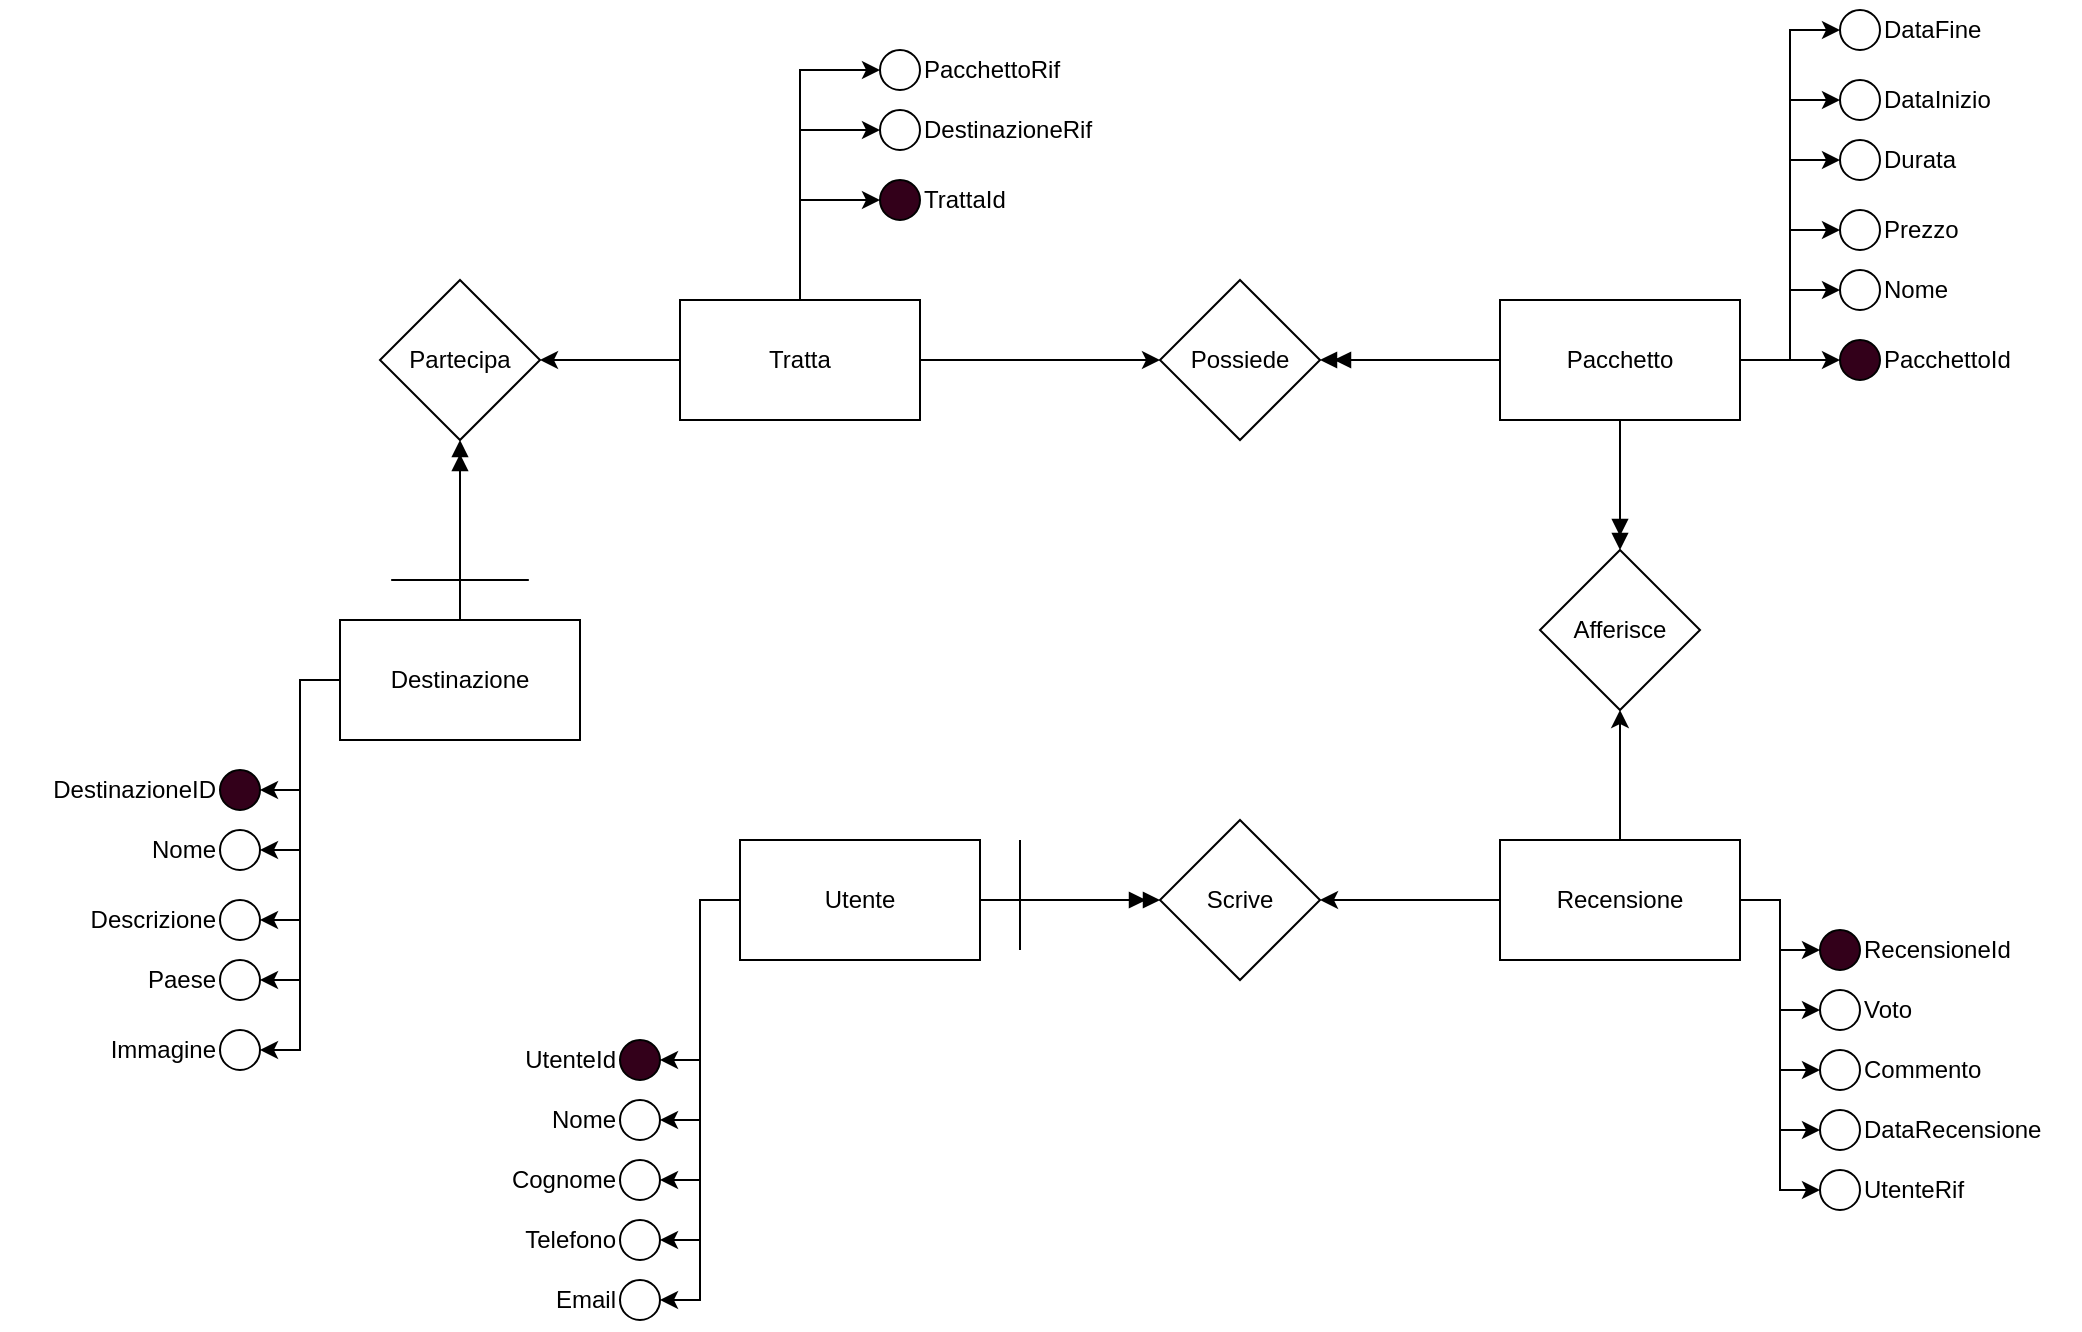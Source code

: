 <mxfile version="24.7.17">
  <diagram name="Pagina-1" id="W57yE1xNYbV4NP7Z9pat">
    <mxGraphModel dx="2062" dy="740" grid="1" gridSize="10" guides="1" tooltips="1" connect="1" arrows="1" fold="1" page="1" pageScale="1" pageWidth="827" pageHeight="1169" math="0" shadow="0">
      <root>
        <mxCell id="0" />
        <mxCell id="1" parent="0" />
        <mxCell id="5Bfb4csiLc-3cJVqdi44-19" style="edgeStyle=orthogonalEdgeStyle;rounded=0;orthogonalLoop=1;jettySize=auto;html=1;entryX=0.5;entryY=1;entryDx=0;entryDy=0;endArrow=doubleBlock;endFill=1;" edge="1" parent="1" source="5Bfb4csiLc-3cJVqdi44-1" target="5Bfb4csiLc-3cJVqdi44-16">
          <mxGeometry relative="1" as="geometry" />
        </mxCell>
        <mxCell id="5Bfb4csiLc-3cJVqdi44-24" style="edgeStyle=orthogonalEdgeStyle;rounded=0;orthogonalLoop=1;jettySize=auto;html=1;entryX=1;entryY=0.5;entryDx=0;entryDy=0;" edge="1" parent="1" source="5Bfb4csiLc-3cJVqdi44-1" target="5Bfb4csiLc-3cJVqdi44-20">
          <mxGeometry relative="1" as="geometry" />
        </mxCell>
        <mxCell id="5Bfb4csiLc-3cJVqdi44-25" style="edgeStyle=orthogonalEdgeStyle;rounded=0;orthogonalLoop=1;jettySize=auto;html=1;entryX=1;entryY=0.5;entryDx=0;entryDy=0;" edge="1" parent="1" source="5Bfb4csiLc-3cJVqdi44-1" target="5Bfb4csiLc-3cJVqdi44-23">
          <mxGeometry relative="1" as="geometry" />
        </mxCell>
        <mxCell id="5Bfb4csiLc-3cJVqdi44-31" style="edgeStyle=orthogonalEdgeStyle;rounded=0;orthogonalLoop=1;jettySize=auto;html=1;entryX=1;entryY=0.5;entryDx=0;entryDy=0;" edge="1" parent="1" source="5Bfb4csiLc-3cJVqdi44-1" target="5Bfb4csiLc-3cJVqdi44-28">
          <mxGeometry relative="1" as="geometry" />
        </mxCell>
        <mxCell id="5Bfb4csiLc-3cJVqdi44-32" style="edgeStyle=orthogonalEdgeStyle;rounded=0;orthogonalLoop=1;jettySize=auto;html=1;entryX=1;entryY=0.5;entryDx=0;entryDy=0;" edge="1" parent="1" source="5Bfb4csiLc-3cJVqdi44-1" target="5Bfb4csiLc-3cJVqdi44-30">
          <mxGeometry relative="1" as="geometry" />
        </mxCell>
        <mxCell id="5Bfb4csiLc-3cJVqdi44-35" style="edgeStyle=orthogonalEdgeStyle;rounded=0;orthogonalLoop=1;jettySize=auto;html=1;entryX=1;entryY=0.5;entryDx=0;entryDy=0;" edge="1" parent="1" source="5Bfb4csiLc-3cJVqdi44-1" target="5Bfb4csiLc-3cJVqdi44-33">
          <mxGeometry relative="1" as="geometry" />
        </mxCell>
        <mxCell id="5Bfb4csiLc-3cJVqdi44-1" value="Destinazione" style="rounded=0;whiteSpace=wrap;html=1;" vertex="1" parent="1">
          <mxGeometry x="-20" y="390" width="120" height="60" as="geometry" />
        </mxCell>
        <mxCell id="5Bfb4csiLc-3cJVqdi44-2" value="Possiede" style="rhombus;whiteSpace=wrap;html=1;" vertex="1" parent="1">
          <mxGeometry x="390" y="220" width="80" height="80" as="geometry" />
        </mxCell>
        <mxCell id="5Bfb4csiLc-3cJVqdi44-6" style="edgeStyle=orthogonalEdgeStyle;rounded=0;orthogonalLoop=1;jettySize=auto;html=1;entryX=1;entryY=0.5;entryDx=0;entryDy=0;endArrow=doubleBlock;endFill=1;" edge="1" parent="1" source="5Bfb4csiLc-3cJVqdi44-4" target="5Bfb4csiLc-3cJVqdi44-2">
          <mxGeometry relative="1" as="geometry" />
        </mxCell>
        <mxCell id="5Bfb4csiLc-3cJVqdi44-9" style="edgeStyle=orthogonalEdgeStyle;rounded=0;orthogonalLoop=1;jettySize=auto;html=1;entryX=0.5;entryY=0;entryDx=0;entryDy=0;endArrow=doubleBlock;endFill=1;" edge="1" parent="1" source="5Bfb4csiLc-3cJVqdi44-4" target="5Bfb4csiLc-3cJVqdi44-8">
          <mxGeometry relative="1" as="geometry" />
        </mxCell>
        <mxCell id="5Bfb4csiLc-3cJVqdi44-38" style="edgeStyle=orthogonalEdgeStyle;rounded=0;orthogonalLoop=1;jettySize=auto;html=1;entryX=0;entryY=0.5;entryDx=0;entryDy=0;" edge="1" parent="1" source="5Bfb4csiLc-3cJVqdi44-4" target="5Bfb4csiLc-3cJVqdi44-37">
          <mxGeometry relative="1" as="geometry" />
        </mxCell>
        <mxCell id="5Bfb4csiLc-3cJVqdi44-48" style="edgeStyle=orthogonalEdgeStyle;rounded=0;orthogonalLoop=1;jettySize=auto;html=1;entryX=0;entryY=0.5;entryDx=0;entryDy=0;" edge="1" parent="1" source="5Bfb4csiLc-3cJVqdi44-4" target="5Bfb4csiLc-3cJVqdi44-42">
          <mxGeometry relative="1" as="geometry" />
        </mxCell>
        <mxCell id="5Bfb4csiLc-3cJVqdi44-49" style="edgeStyle=orthogonalEdgeStyle;rounded=0;orthogonalLoop=1;jettySize=auto;html=1;entryX=0;entryY=0.5;entryDx=0;entryDy=0;" edge="1" parent="1" source="5Bfb4csiLc-3cJVqdi44-4" target="5Bfb4csiLc-3cJVqdi44-44">
          <mxGeometry relative="1" as="geometry" />
        </mxCell>
        <mxCell id="5Bfb4csiLc-3cJVqdi44-50" style="edgeStyle=orthogonalEdgeStyle;rounded=0;orthogonalLoop=1;jettySize=auto;html=1;entryX=0;entryY=0.5;entryDx=0;entryDy=0;" edge="1" parent="1" source="5Bfb4csiLc-3cJVqdi44-4" target="5Bfb4csiLc-3cJVqdi44-46">
          <mxGeometry relative="1" as="geometry" />
        </mxCell>
        <mxCell id="5Bfb4csiLc-3cJVqdi44-56" style="edgeStyle=orthogonalEdgeStyle;rounded=0;orthogonalLoop=1;jettySize=auto;html=1;entryX=0;entryY=0.5;entryDx=0;entryDy=0;" edge="1" parent="1" source="5Bfb4csiLc-3cJVqdi44-4" target="5Bfb4csiLc-3cJVqdi44-52">
          <mxGeometry relative="1" as="geometry" />
        </mxCell>
        <mxCell id="5Bfb4csiLc-3cJVqdi44-57" style="edgeStyle=orthogonalEdgeStyle;rounded=0;orthogonalLoop=1;jettySize=auto;html=1;entryX=0;entryY=0.5;entryDx=0;entryDy=0;" edge="1" parent="1" source="5Bfb4csiLc-3cJVqdi44-4" target="5Bfb4csiLc-3cJVqdi44-54">
          <mxGeometry relative="1" as="geometry" />
        </mxCell>
        <mxCell id="5Bfb4csiLc-3cJVqdi44-4" value="Pacchetto" style="rounded=0;whiteSpace=wrap;html=1;" vertex="1" parent="1">
          <mxGeometry x="560" y="230" width="120" height="60" as="geometry" />
        </mxCell>
        <mxCell id="5Bfb4csiLc-3cJVqdi44-10" style="edgeStyle=orthogonalEdgeStyle;rounded=0;orthogonalLoop=1;jettySize=auto;html=1;entryX=0.5;entryY=1;entryDx=0;entryDy=0;" edge="1" parent="1" source="5Bfb4csiLc-3cJVqdi44-7" target="5Bfb4csiLc-3cJVqdi44-8">
          <mxGeometry relative="1" as="geometry" />
        </mxCell>
        <mxCell id="5Bfb4csiLc-3cJVqdi44-13" style="edgeStyle=orthogonalEdgeStyle;rounded=0;orthogonalLoop=1;jettySize=auto;html=1;entryX=1;entryY=0.5;entryDx=0;entryDy=0;" edge="1" parent="1" source="5Bfb4csiLc-3cJVqdi44-7" target="5Bfb4csiLc-3cJVqdi44-12">
          <mxGeometry relative="1" as="geometry" />
        </mxCell>
        <mxCell id="5Bfb4csiLc-3cJVqdi44-64" style="edgeStyle=orthogonalEdgeStyle;rounded=0;orthogonalLoop=1;jettySize=auto;html=1;entryX=0;entryY=0.5;entryDx=0;entryDy=0;" edge="1" parent="1" source="5Bfb4csiLc-3cJVqdi44-7" target="5Bfb4csiLc-3cJVqdi44-61">
          <mxGeometry relative="1" as="geometry" />
        </mxCell>
        <mxCell id="5Bfb4csiLc-3cJVqdi44-67" style="edgeStyle=orthogonalEdgeStyle;rounded=0;orthogonalLoop=1;jettySize=auto;html=1;entryX=0;entryY=0.5;entryDx=0;entryDy=0;" edge="1" parent="1" source="5Bfb4csiLc-3cJVqdi44-7" target="5Bfb4csiLc-3cJVqdi44-65">
          <mxGeometry relative="1" as="geometry" />
        </mxCell>
        <mxCell id="5Bfb4csiLc-3cJVqdi44-74" style="edgeStyle=orthogonalEdgeStyle;rounded=0;orthogonalLoop=1;jettySize=auto;html=1;entryX=0;entryY=0.5;entryDx=0;entryDy=0;" edge="1" parent="1" source="5Bfb4csiLc-3cJVqdi44-7" target="5Bfb4csiLc-3cJVqdi44-70">
          <mxGeometry relative="1" as="geometry" />
        </mxCell>
        <mxCell id="5Bfb4csiLc-3cJVqdi44-75" style="edgeStyle=orthogonalEdgeStyle;rounded=0;orthogonalLoop=1;jettySize=auto;html=1;entryX=0;entryY=0.5;entryDx=0;entryDy=0;" edge="1" parent="1" source="5Bfb4csiLc-3cJVqdi44-7" target="5Bfb4csiLc-3cJVqdi44-72">
          <mxGeometry relative="1" as="geometry" />
        </mxCell>
        <mxCell id="5Bfb4csiLc-3cJVqdi44-76" style="edgeStyle=orthogonalEdgeStyle;rounded=0;orthogonalLoop=1;jettySize=auto;html=1;entryX=0;entryY=0.5;entryDx=0;entryDy=0;" edge="1" parent="1" source="5Bfb4csiLc-3cJVqdi44-7" target="5Bfb4csiLc-3cJVqdi44-68">
          <mxGeometry relative="1" as="geometry" />
        </mxCell>
        <mxCell id="5Bfb4csiLc-3cJVqdi44-7" value="Recensione" style="rounded=0;whiteSpace=wrap;html=1;" vertex="1" parent="1">
          <mxGeometry x="560" y="500" width="120" height="60" as="geometry" />
        </mxCell>
        <mxCell id="5Bfb4csiLc-3cJVqdi44-8" value="Afferisce" style="rhombus;whiteSpace=wrap;html=1;" vertex="1" parent="1">
          <mxGeometry x="580" y="355" width="80" height="80" as="geometry" />
        </mxCell>
        <mxCell id="5Bfb4csiLc-3cJVqdi44-14" style="edgeStyle=orthogonalEdgeStyle;rounded=0;orthogonalLoop=1;jettySize=auto;html=1;endArrow=doubleBlock;endFill=1;" edge="1" parent="1" source="5Bfb4csiLc-3cJVqdi44-11" target="5Bfb4csiLc-3cJVqdi44-12">
          <mxGeometry relative="1" as="geometry" />
        </mxCell>
        <mxCell id="5Bfb4csiLc-3cJVqdi44-87" style="edgeStyle=orthogonalEdgeStyle;rounded=0;orthogonalLoop=1;jettySize=auto;html=1;entryX=1;entryY=0.5;entryDx=0;entryDy=0;" edge="1" parent="1" source="5Bfb4csiLc-3cJVqdi44-11" target="5Bfb4csiLc-3cJVqdi44-77">
          <mxGeometry relative="1" as="geometry" />
        </mxCell>
        <mxCell id="5Bfb4csiLc-3cJVqdi44-88" style="edgeStyle=orthogonalEdgeStyle;rounded=0;orthogonalLoop=1;jettySize=auto;html=1;entryX=1;entryY=0.5;entryDx=0;entryDy=0;" edge="1" parent="1" source="5Bfb4csiLc-3cJVqdi44-11" target="5Bfb4csiLc-3cJVqdi44-79">
          <mxGeometry relative="1" as="geometry" />
        </mxCell>
        <mxCell id="5Bfb4csiLc-3cJVqdi44-97" style="edgeStyle=orthogonalEdgeStyle;rounded=0;orthogonalLoop=1;jettySize=auto;html=1;entryX=1;entryY=0.5;entryDx=0;entryDy=0;" edge="1" parent="1" source="5Bfb4csiLc-3cJVqdi44-11" target="5Bfb4csiLc-3cJVqdi44-89">
          <mxGeometry relative="1" as="geometry" />
        </mxCell>
        <mxCell id="5Bfb4csiLc-3cJVqdi44-98" style="edgeStyle=orthogonalEdgeStyle;rounded=0;orthogonalLoop=1;jettySize=auto;html=1;entryX=1;entryY=0.5;entryDx=0;entryDy=0;" edge="1" parent="1" source="5Bfb4csiLc-3cJVqdi44-11" target="5Bfb4csiLc-3cJVqdi44-91">
          <mxGeometry relative="1" as="geometry" />
        </mxCell>
        <mxCell id="5Bfb4csiLc-3cJVqdi44-99" style="edgeStyle=orthogonalEdgeStyle;rounded=0;orthogonalLoop=1;jettySize=auto;html=1;entryX=1;entryY=0.5;entryDx=0;entryDy=0;" edge="1" parent="1" source="5Bfb4csiLc-3cJVqdi44-11" target="5Bfb4csiLc-3cJVqdi44-93">
          <mxGeometry relative="1" as="geometry" />
        </mxCell>
        <mxCell id="5Bfb4csiLc-3cJVqdi44-11" value="Utente" style="rounded=0;whiteSpace=wrap;html=1;" vertex="1" parent="1">
          <mxGeometry x="180" y="500" width="120" height="60" as="geometry" />
        </mxCell>
        <mxCell id="5Bfb4csiLc-3cJVqdi44-12" value="Scrive" style="rhombus;whiteSpace=wrap;html=1;" vertex="1" parent="1">
          <mxGeometry x="390" y="490" width="80" height="80" as="geometry" />
        </mxCell>
        <mxCell id="5Bfb4csiLc-3cJVqdi44-17" style="edgeStyle=orthogonalEdgeStyle;rounded=0;orthogonalLoop=1;jettySize=auto;html=1;entryX=0;entryY=0.5;entryDx=0;entryDy=0;" edge="1" parent="1" source="5Bfb4csiLc-3cJVqdi44-15" target="5Bfb4csiLc-3cJVqdi44-2">
          <mxGeometry relative="1" as="geometry" />
        </mxCell>
        <mxCell id="5Bfb4csiLc-3cJVqdi44-18" style="edgeStyle=orthogonalEdgeStyle;rounded=0;orthogonalLoop=1;jettySize=auto;html=1;entryX=1;entryY=0.5;entryDx=0;entryDy=0;" edge="1" parent="1" source="5Bfb4csiLc-3cJVqdi44-15" target="5Bfb4csiLc-3cJVqdi44-16">
          <mxGeometry relative="1" as="geometry" />
        </mxCell>
        <mxCell id="5Bfb4csiLc-3cJVqdi44-113" style="edgeStyle=orthogonalEdgeStyle;rounded=0;orthogonalLoop=1;jettySize=auto;html=1;entryX=0;entryY=0.5;entryDx=0;entryDy=0;" edge="1" parent="1" source="5Bfb4csiLc-3cJVqdi44-15" target="5Bfb4csiLc-3cJVqdi44-101">
          <mxGeometry relative="1" as="geometry" />
        </mxCell>
        <mxCell id="5Bfb4csiLc-3cJVqdi44-114" style="edgeStyle=orthogonalEdgeStyle;rounded=0;orthogonalLoop=1;jettySize=auto;html=1;entryX=0;entryY=0.5;entryDx=0;entryDy=0;" edge="1" parent="1" source="5Bfb4csiLc-3cJVqdi44-15" target="5Bfb4csiLc-3cJVqdi44-103">
          <mxGeometry relative="1" as="geometry" />
        </mxCell>
        <mxCell id="5Bfb4csiLc-3cJVqdi44-115" style="edgeStyle=orthogonalEdgeStyle;rounded=0;orthogonalLoop=1;jettySize=auto;html=1;entryX=0;entryY=0.5;entryDx=0;entryDy=0;" edge="1" parent="1" source="5Bfb4csiLc-3cJVqdi44-15" target="5Bfb4csiLc-3cJVqdi44-105">
          <mxGeometry relative="1" as="geometry" />
        </mxCell>
        <mxCell id="5Bfb4csiLc-3cJVqdi44-15" value="Tratta" style="rounded=0;whiteSpace=wrap;html=1;" vertex="1" parent="1">
          <mxGeometry x="150" y="230" width="120" height="60" as="geometry" />
        </mxCell>
        <mxCell id="5Bfb4csiLc-3cJVqdi44-16" value="Partecipa" style="rhombus;whiteSpace=wrap;html=1;" vertex="1" parent="1">
          <mxGeometry y="220" width="80" height="80" as="geometry" />
        </mxCell>
        <mxCell id="5Bfb4csiLc-3cJVqdi44-20" value="" style="ellipse;whiteSpace=wrap;html=1;aspect=fixed;" vertex="1" parent="1">
          <mxGeometry x="-80" y="495" width="20" height="20" as="geometry" />
        </mxCell>
        <mxCell id="5Bfb4csiLc-3cJVqdi44-22" value="Descrizione" style="text;html=1;align=right;verticalAlign=middle;whiteSpace=wrap;rounded=0;" vertex="1" parent="1">
          <mxGeometry x="-140" y="525" width="60" height="30" as="geometry" />
        </mxCell>
        <mxCell id="5Bfb4csiLc-3cJVqdi44-23" value="" style="ellipse;whiteSpace=wrap;html=1;aspect=fixed;" vertex="1" parent="1">
          <mxGeometry x="-80" y="530" width="20" height="20" as="geometry" />
        </mxCell>
        <mxCell id="5Bfb4csiLc-3cJVqdi44-26" value="Nome" style="text;html=1;align=right;verticalAlign=middle;whiteSpace=wrap;rounded=0;" vertex="1" parent="1">
          <mxGeometry x="-140" y="490" width="60" height="30" as="geometry" />
        </mxCell>
        <mxCell id="5Bfb4csiLc-3cJVqdi44-27" value="Paese" style="text;html=1;align=right;verticalAlign=middle;whiteSpace=wrap;rounded=0;" vertex="1" parent="1">
          <mxGeometry x="-140" y="555" width="60" height="30" as="geometry" />
        </mxCell>
        <mxCell id="5Bfb4csiLc-3cJVqdi44-28" value="" style="ellipse;whiteSpace=wrap;html=1;aspect=fixed;" vertex="1" parent="1">
          <mxGeometry x="-80" y="560" width="20" height="20" as="geometry" />
        </mxCell>
        <mxCell id="5Bfb4csiLc-3cJVqdi44-29" value="Immagine" style="text;html=1;align=right;verticalAlign=middle;whiteSpace=wrap;rounded=0;" vertex="1" parent="1">
          <mxGeometry x="-140" y="590" width="60" height="30" as="geometry" />
        </mxCell>
        <mxCell id="5Bfb4csiLc-3cJVqdi44-30" value="" style="ellipse;whiteSpace=wrap;html=1;aspect=fixed;" vertex="1" parent="1">
          <mxGeometry x="-80" y="595" width="20" height="20" as="geometry" />
        </mxCell>
        <mxCell id="5Bfb4csiLc-3cJVqdi44-33" value="" style="ellipse;whiteSpace=wrap;html=1;aspect=fixed;fillColor=#33001A;" vertex="1" parent="1">
          <mxGeometry x="-80" y="465" width="20" height="20" as="geometry" />
        </mxCell>
        <mxCell id="5Bfb4csiLc-3cJVqdi44-34" value="DestinazioneID" style="text;html=1;align=right;verticalAlign=middle;whiteSpace=wrap;rounded=0;" vertex="1" parent="1">
          <mxGeometry x="-190" y="460" width="110" height="30" as="geometry" />
        </mxCell>
        <mxCell id="5Bfb4csiLc-3cJVqdi44-37" value="" style="ellipse;whiteSpace=wrap;html=1;aspect=fixed;fillColor=#33001A;" vertex="1" parent="1">
          <mxGeometry x="730" y="250" width="20" height="20" as="geometry" />
        </mxCell>
        <mxCell id="5Bfb4csiLc-3cJVqdi44-39" value="PacchettoId" style="text;html=1;align=left;verticalAlign=middle;whiteSpace=wrap;rounded=0;" vertex="1" parent="1">
          <mxGeometry x="750" y="245" width="60" height="30" as="geometry" />
        </mxCell>
        <mxCell id="5Bfb4csiLc-3cJVqdi44-42" value="" style="ellipse;whiteSpace=wrap;html=1;aspect=fixed;" vertex="1" parent="1">
          <mxGeometry x="730" y="215" width="20" height="20" as="geometry" />
        </mxCell>
        <mxCell id="5Bfb4csiLc-3cJVqdi44-43" value="Nome" style="text;html=1;align=left;verticalAlign=middle;whiteSpace=wrap;rounded=0;" vertex="1" parent="1">
          <mxGeometry x="750" y="210" width="60" height="30" as="geometry" />
        </mxCell>
        <mxCell id="5Bfb4csiLc-3cJVqdi44-44" value="" style="ellipse;whiteSpace=wrap;html=1;aspect=fixed;" vertex="1" parent="1">
          <mxGeometry x="730" y="185" width="20" height="20" as="geometry" />
        </mxCell>
        <mxCell id="5Bfb4csiLc-3cJVqdi44-45" value="Prezzo" style="text;html=1;align=left;verticalAlign=middle;whiteSpace=wrap;rounded=0;" vertex="1" parent="1">
          <mxGeometry x="750" y="180" width="60" height="30" as="geometry" />
        </mxCell>
        <mxCell id="5Bfb4csiLc-3cJVqdi44-46" value="" style="ellipse;whiteSpace=wrap;html=1;aspect=fixed;" vertex="1" parent="1">
          <mxGeometry x="730" y="150" width="20" height="20" as="geometry" />
        </mxCell>
        <mxCell id="5Bfb4csiLc-3cJVqdi44-47" value="Durata" style="text;html=1;align=left;verticalAlign=middle;whiteSpace=wrap;rounded=0;" vertex="1" parent="1">
          <mxGeometry x="750" y="145" width="60" height="30" as="geometry" />
        </mxCell>
        <mxCell id="5Bfb4csiLc-3cJVqdi44-52" value="" style="ellipse;whiteSpace=wrap;html=1;aspect=fixed;" vertex="1" parent="1">
          <mxGeometry x="730" y="120" width="20" height="20" as="geometry" />
        </mxCell>
        <mxCell id="5Bfb4csiLc-3cJVqdi44-53" value="DataInizio" style="text;html=1;align=left;verticalAlign=middle;whiteSpace=wrap;rounded=0;" vertex="1" parent="1">
          <mxGeometry x="750" y="115" width="60" height="30" as="geometry" />
        </mxCell>
        <mxCell id="5Bfb4csiLc-3cJVqdi44-54" value="" style="ellipse;whiteSpace=wrap;html=1;aspect=fixed;" vertex="1" parent="1">
          <mxGeometry x="730" y="85" width="20" height="20" as="geometry" />
        </mxCell>
        <mxCell id="5Bfb4csiLc-3cJVqdi44-55" value="DataFine" style="text;html=1;align=left;verticalAlign=middle;whiteSpace=wrap;rounded=0;" vertex="1" parent="1">
          <mxGeometry x="750" y="80" width="60" height="30" as="geometry" />
        </mxCell>
        <mxCell id="5Bfb4csiLc-3cJVqdi44-61" value="" style="ellipse;whiteSpace=wrap;html=1;aspect=fixed;fillColor=#33001A;" vertex="1" parent="1">
          <mxGeometry x="720" y="545" width="20" height="20" as="geometry" />
        </mxCell>
        <mxCell id="5Bfb4csiLc-3cJVqdi44-62" value="RecensioneId" style="text;html=1;align=left;verticalAlign=middle;whiteSpace=wrap;rounded=0;" vertex="1" parent="1">
          <mxGeometry x="740" y="540" width="60" height="30" as="geometry" />
        </mxCell>
        <mxCell id="5Bfb4csiLc-3cJVqdi44-65" value="" style="ellipse;whiteSpace=wrap;html=1;aspect=fixed;" vertex="1" parent="1">
          <mxGeometry x="720" y="575" width="20" height="20" as="geometry" />
        </mxCell>
        <mxCell id="5Bfb4csiLc-3cJVqdi44-66" value="Voto" style="text;html=1;align=left;verticalAlign=middle;whiteSpace=wrap;rounded=0;" vertex="1" parent="1">
          <mxGeometry x="740" y="570" width="60" height="30" as="geometry" />
        </mxCell>
        <mxCell id="5Bfb4csiLc-3cJVqdi44-68" value="" style="ellipse;whiteSpace=wrap;html=1;aspect=fixed;" vertex="1" parent="1">
          <mxGeometry x="720" y="605" width="20" height="20" as="geometry" />
        </mxCell>
        <mxCell id="5Bfb4csiLc-3cJVqdi44-69" value="Commento" style="text;html=1;align=left;verticalAlign=middle;whiteSpace=wrap;rounded=0;" vertex="1" parent="1">
          <mxGeometry x="740" y="600" width="60" height="30" as="geometry" />
        </mxCell>
        <mxCell id="5Bfb4csiLc-3cJVqdi44-70" value="" style="ellipse;whiteSpace=wrap;html=1;aspect=fixed;" vertex="1" parent="1">
          <mxGeometry x="720" y="635" width="20" height="20" as="geometry" />
        </mxCell>
        <mxCell id="5Bfb4csiLc-3cJVqdi44-71" value="DataRecensione" style="text;html=1;align=left;verticalAlign=middle;whiteSpace=wrap;rounded=0;" vertex="1" parent="1">
          <mxGeometry x="740" y="630" width="110" height="30" as="geometry" />
        </mxCell>
        <mxCell id="5Bfb4csiLc-3cJVqdi44-72" value="" style="ellipse;whiteSpace=wrap;html=1;aspect=fixed;" vertex="1" parent="1">
          <mxGeometry x="720" y="665" width="20" height="20" as="geometry" />
        </mxCell>
        <mxCell id="5Bfb4csiLc-3cJVqdi44-73" value="UtenteRif" style="text;html=1;align=left;verticalAlign=middle;whiteSpace=wrap;rounded=0;" vertex="1" parent="1">
          <mxGeometry x="740" y="660" width="60" height="30" as="geometry" />
        </mxCell>
        <mxCell id="5Bfb4csiLc-3cJVqdi44-77" value="" style="ellipse;whiteSpace=wrap;html=1;aspect=fixed;fillColor=#33001A;" vertex="1" parent="1">
          <mxGeometry x="120" y="600" width="20" height="20" as="geometry" />
        </mxCell>
        <mxCell id="5Bfb4csiLc-3cJVqdi44-78" value="UtenteId" style="text;html=1;align=right;verticalAlign=middle;whiteSpace=wrap;rounded=0;" vertex="1" parent="1">
          <mxGeometry x="20" y="595" width="100" height="30" as="geometry" />
        </mxCell>
        <mxCell id="5Bfb4csiLc-3cJVqdi44-79" value="" style="ellipse;whiteSpace=wrap;html=1;aspect=fixed;" vertex="1" parent="1">
          <mxGeometry x="120" y="630" width="20" height="20" as="geometry" />
        </mxCell>
        <mxCell id="5Bfb4csiLc-3cJVqdi44-80" value="Nome" style="text;html=1;align=right;verticalAlign=middle;whiteSpace=wrap;rounded=0;" vertex="1" parent="1">
          <mxGeometry x="60" y="625" width="60" height="30" as="geometry" />
        </mxCell>
        <mxCell id="5Bfb4csiLc-3cJVqdi44-89" value="" style="ellipse;whiteSpace=wrap;html=1;aspect=fixed;" vertex="1" parent="1">
          <mxGeometry x="120" y="660" width="20" height="20" as="geometry" />
        </mxCell>
        <mxCell id="5Bfb4csiLc-3cJVqdi44-90" value="Cognome" style="text;html=1;align=right;verticalAlign=middle;whiteSpace=wrap;rounded=0;" vertex="1" parent="1">
          <mxGeometry x="60" y="655" width="60" height="30" as="geometry" />
        </mxCell>
        <mxCell id="5Bfb4csiLc-3cJVqdi44-91" value="" style="ellipse;whiteSpace=wrap;html=1;aspect=fixed;" vertex="1" parent="1">
          <mxGeometry x="120" y="690" width="20" height="20" as="geometry" />
        </mxCell>
        <mxCell id="5Bfb4csiLc-3cJVqdi44-92" value="Telefono" style="text;html=1;align=right;verticalAlign=middle;whiteSpace=wrap;rounded=0;" vertex="1" parent="1">
          <mxGeometry x="60" y="685" width="60" height="30" as="geometry" />
        </mxCell>
        <mxCell id="5Bfb4csiLc-3cJVqdi44-93" value="" style="ellipse;whiteSpace=wrap;html=1;aspect=fixed;" vertex="1" parent="1">
          <mxGeometry x="120" y="720" width="20" height="20" as="geometry" />
        </mxCell>
        <mxCell id="5Bfb4csiLc-3cJVqdi44-94" value="Email" style="text;html=1;align=right;verticalAlign=middle;whiteSpace=wrap;rounded=0;" vertex="1" parent="1">
          <mxGeometry x="60" y="715" width="60" height="30" as="geometry" />
        </mxCell>
        <mxCell id="5Bfb4csiLc-3cJVqdi44-101" value="" style="ellipse;whiteSpace=wrap;html=1;aspect=fixed;fillColor=#33001A;" vertex="1" parent="1">
          <mxGeometry x="250" y="170" width="20" height="20" as="geometry" />
        </mxCell>
        <mxCell id="5Bfb4csiLc-3cJVqdi44-102" value="TrattaId" style="text;html=1;align=left;verticalAlign=middle;whiteSpace=wrap;rounded=0;" vertex="1" parent="1">
          <mxGeometry x="270" y="165" width="60" height="30" as="geometry" />
        </mxCell>
        <mxCell id="5Bfb4csiLc-3cJVqdi44-103" value="" style="ellipse;whiteSpace=wrap;html=1;aspect=fixed;" vertex="1" parent="1">
          <mxGeometry x="250" y="135" width="20" height="20" as="geometry" />
        </mxCell>
        <mxCell id="5Bfb4csiLc-3cJVqdi44-104" value="DestinazioneRif" style="text;html=1;align=left;verticalAlign=middle;whiteSpace=wrap;rounded=0;" vertex="1" parent="1">
          <mxGeometry x="270" y="130" width="110" height="30" as="geometry" />
        </mxCell>
        <mxCell id="5Bfb4csiLc-3cJVqdi44-105" value="" style="ellipse;whiteSpace=wrap;html=1;aspect=fixed;" vertex="1" parent="1">
          <mxGeometry x="250" y="105" width="20" height="20" as="geometry" />
        </mxCell>
        <mxCell id="5Bfb4csiLc-3cJVqdi44-106" value="PacchettoRif" style="text;html=1;align=left;verticalAlign=middle;whiteSpace=wrap;rounded=0;" vertex="1" parent="1">
          <mxGeometry x="270" y="100" width="60" height="30" as="geometry" />
        </mxCell>
        <mxCell id="5Bfb4csiLc-3cJVqdi44-117" value="" style="endArrow=none;html=1;rounded=0;" edge="1" parent="1">
          <mxGeometry width="50" height="50" relative="1" as="geometry">
            <mxPoint x="320" y="555" as="sourcePoint" />
            <mxPoint x="320" y="500" as="targetPoint" />
          </mxGeometry>
        </mxCell>
        <mxCell id="5Bfb4csiLc-3cJVqdi44-118" value="" style="endArrow=none;html=1;rounded=0;" edge="1" parent="1">
          <mxGeometry width="50" height="50" relative="1" as="geometry">
            <mxPoint x="74.41" y="370" as="sourcePoint" />
            <mxPoint x="5.59" y="370" as="targetPoint" />
          </mxGeometry>
        </mxCell>
      </root>
    </mxGraphModel>
  </diagram>
</mxfile>
